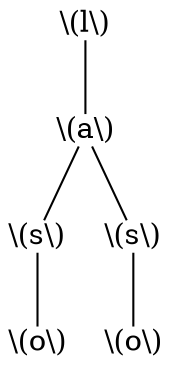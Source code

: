 graph {
	0 [label="\\(l\\)" shape=plain]
	1 [label="\\(a\\)" shape=plain]
	0 -- 1
	2 [label="\\(s\\)" shape=plain]
	1 -- 2
	3 [label="\\(o\\)" shape=plain]
	2 -- 3
	4 [label="\\(s\\)" shape=plain]
	1 -- 4
	5 [label="\\(o\\)" shape=plain]
	4 -- 5
}
